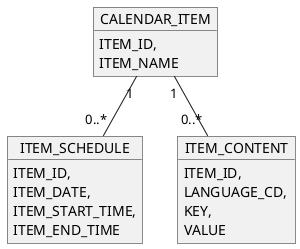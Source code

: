 @startuml

object CALENDAR_ITEM {
  ITEM_ID,
  ITEM_NAME
}

object ITEM_SCHEDULE {
  ITEM_ID,
  ITEM_DATE,
  ITEM_START_TIME,
  ITEM_END_TIME
}

object ITEM_CONTENT {
  ITEM_ID,
  LANGUAGE_CD,
  KEY,
  VALUE
}

CALENDAR_ITEM "1" -down- "0..*" ITEM_CONTENT

CALENDAR_ITEM "1" -down- "0..*" ITEM_SCHEDULE

@enduml
